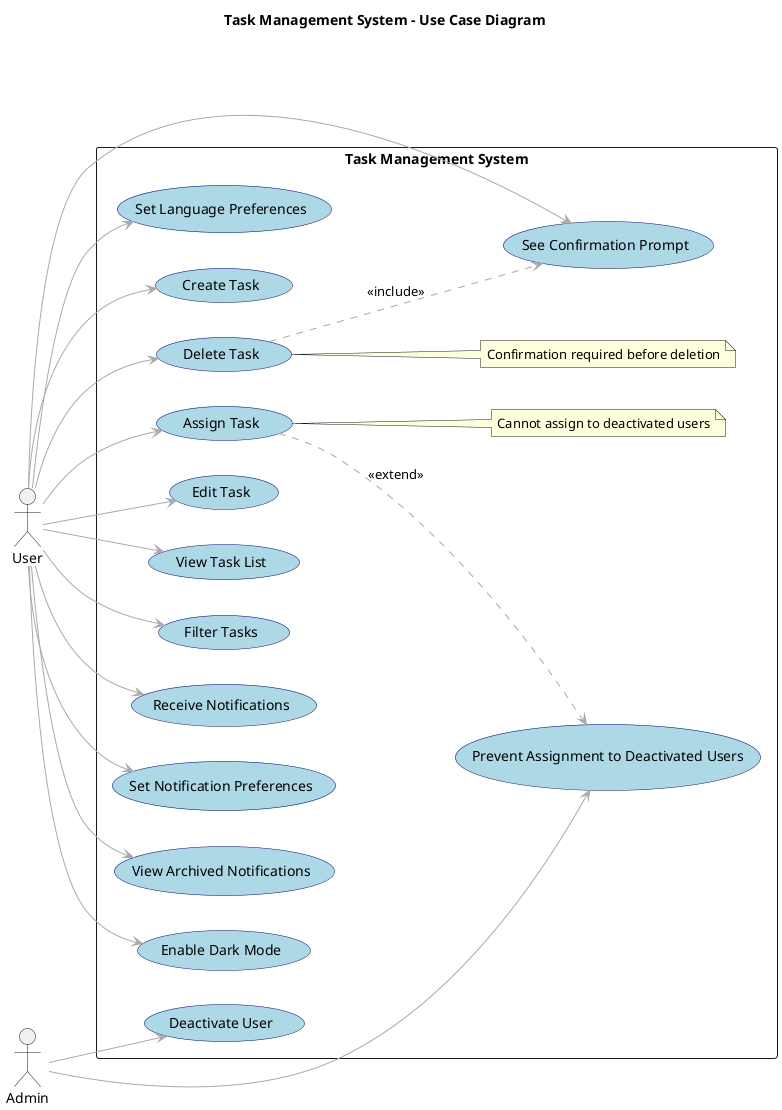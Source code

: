 @startuml
left to right direction
title Task Management System - Use Case Diagram

skinparam usecase {
    BackgroundColor LightBlue
    BorderColor DarkBlue
    ArrowColor DarkGray
    ActorBorderColor Navy
}

actor "User" as User
actor "Admin" as Admin

rectangle "Task Management System" {
    usecase "Create Task" as UC001
    usecase "Assign Task" as UC002
    usecase "Edit Task" as UC003
    usecase "Delete Task" as UC004
    usecase "View Task List" as UC005
    usecase "Filter Tasks" as UC006
    usecase "Receive Notifications" as UC007
    usecase "Set Notification Preferences" as UC008
    usecase "View Archived Notifications" as UC009
    usecase "Enable Dark Mode" as UC010
    usecase "Set Language Preferences" as UC011
    usecase "See Confirmation Prompt" as UC012
    usecase "Prevent Assignment to Deactivated Users" as UC013
    usecase "Deactivate User" as UC014

    UC004 ..> UC012 : <<include>>
    UC002 ..> UC013 : <<extend>>

    note right of UC004 : Confirmation required before deletion
    note right of UC002 : Cannot assign to deactivated users

    User --> UC001
    User --> UC002
    User --> UC003
    User --> UC004
    User --> UC005
    User --> UC006
    User --> UC007
    User --> UC008
    User --> UC009
    User --> UC010
    User --> UC011
    User --> UC012

    Admin --> UC013
    Admin --> UC014
}
@enduml